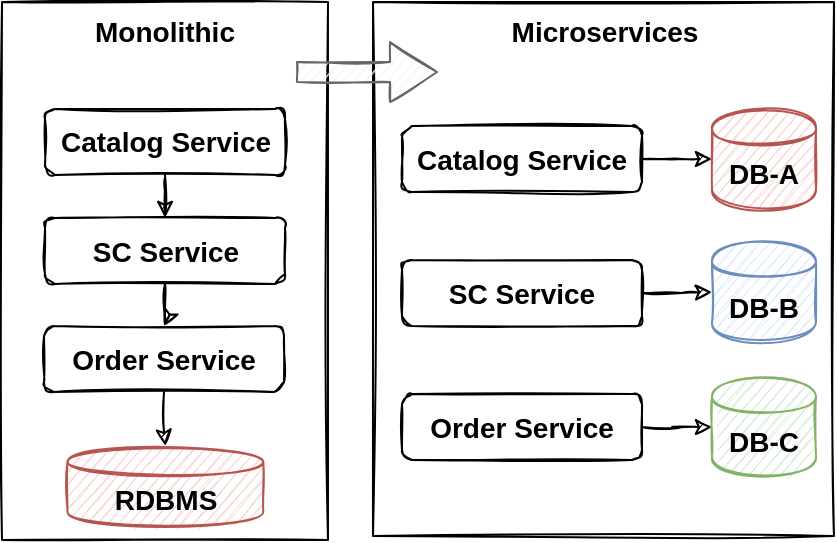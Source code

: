<mxfile version="14.6.13" type="device"><diagram id="O4We3TlcgWNvYi_soNku" name="Page-1"><mxGraphModel dx="1385" dy="338" grid="0" gridSize="10" guides="1" tooltips="1" connect="1" arrows="1" fold="1" page="0" pageScale="1" pageWidth="850" pageHeight="1100" math="0" shadow="0"><root><mxCell id="0"/><mxCell id="1" parent="0"/><mxCell id="xDoISwhZT8jhmeA54HAn-1" value="Monolithic" style="whiteSpace=wrap;html=1;fontSize=14;fontStyle=1;verticalAlign=top;sketch=1;" vertex="1" parent="1"><mxGeometry x="-615" y="200" width="163" height="269" as="geometry"/></mxCell><mxCell id="xDoISwhZT8jhmeA54HAn-2" value="RDBMS" style="shape=cylinder;whiteSpace=wrap;html=1;boundedLbl=1;backgroundOutline=1;fontSize=14;fontStyle=1;fillColor=#f8cecc;strokeColor=#b85450;sketch=1;" vertex="1" parent="1"><mxGeometry x="-582.25" y="422" width="97.88" height="41" as="geometry"/></mxCell><mxCell id="xDoISwhZT8jhmeA54HAn-3" style="edgeStyle=orthogonalEdgeStyle;rounded=0;sketch=1;orthogonalLoop=1;jettySize=auto;html=1;" edge="1" parent="1" source="xDoISwhZT8jhmeA54HAn-4" target="xDoISwhZT8jhmeA54HAn-6"><mxGeometry relative="1" as="geometry"/></mxCell><mxCell id="xDoISwhZT8jhmeA54HAn-4" value="Catalog Service" style="rounded=1;whiteSpace=wrap;html=1;fontSize=14;fontStyle=1;sketch=1;" vertex="1" parent="1"><mxGeometry x="-593.5" y="253.5" width="120" height="33" as="geometry"/></mxCell><mxCell id="xDoISwhZT8jhmeA54HAn-5" style="edgeStyle=orthogonalEdgeStyle;rounded=0;sketch=1;orthogonalLoop=1;jettySize=auto;html=1;" edge="1" parent="1" source="xDoISwhZT8jhmeA54HAn-6" target="xDoISwhZT8jhmeA54HAn-8"><mxGeometry relative="1" as="geometry"/></mxCell><mxCell id="xDoISwhZT8jhmeA54HAn-6" value="SC Service" style="rounded=1;whiteSpace=wrap;html=1;fontSize=14;fontStyle=1;sketch=1;" vertex="1" parent="1"><mxGeometry x="-593.5" y="308" width="120" height="33" as="geometry"/></mxCell><mxCell id="xDoISwhZT8jhmeA54HAn-7" style="edgeStyle=orthogonalEdgeStyle;rounded=0;sketch=1;orthogonalLoop=1;jettySize=auto;html=1;entryX=0.5;entryY=0;entryDx=0;entryDy=0;" edge="1" parent="1" source="xDoISwhZT8jhmeA54HAn-8" target="xDoISwhZT8jhmeA54HAn-2"><mxGeometry relative="1" as="geometry"/></mxCell><mxCell id="xDoISwhZT8jhmeA54HAn-8" value="Order Service" style="rounded=1;whiteSpace=wrap;html=1;fontSize=14;fontStyle=1;sketch=1;" vertex="1" parent="1"><mxGeometry x="-594" y="362" width="120" height="33" as="geometry"/></mxCell><mxCell id="xDoISwhZT8jhmeA54HAn-9" value="Microservices" style="whiteSpace=wrap;html=1;fontSize=14;fontStyle=1;verticalAlign=top;sketch=1;" vertex="1" parent="1"><mxGeometry x="-429.5" y="200" width="230.5" height="267" as="geometry"/></mxCell><mxCell id="xDoISwhZT8jhmeA54HAn-10" value="" style="edgeStyle=orthogonalEdgeStyle;rounded=0;orthogonalLoop=1;jettySize=auto;html=1;sketch=1;" edge="1" parent="1" source="xDoISwhZT8jhmeA54HAn-11" target="xDoISwhZT8jhmeA54HAn-12"><mxGeometry relative="1" as="geometry"/></mxCell><mxCell id="xDoISwhZT8jhmeA54HAn-11" value="Catalog Service" style="rounded=1;whiteSpace=wrap;html=1;fontSize=14;fontStyle=1;sketch=1;" vertex="1" parent="1"><mxGeometry x="-415" y="262" width="120" height="33" as="geometry"/></mxCell><mxCell id="xDoISwhZT8jhmeA54HAn-12" value="DB-A" style="shape=cylinder;whiteSpace=wrap;html=1;boundedLbl=1;backgroundOutline=1;rounded=1;fontSize=14;fontStyle=1;sketch=1;fillColor=#f8cecc;strokeColor=#b85450;" vertex="1" parent="1"><mxGeometry x="-260" y="253.5" width="52" height="50" as="geometry"/></mxCell><mxCell id="xDoISwhZT8jhmeA54HAn-13" style="edgeStyle=orthogonalEdgeStyle;rounded=0;sketch=1;orthogonalLoop=1;jettySize=auto;html=1;" edge="1" parent="1" source="xDoISwhZT8jhmeA54HAn-14" target="xDoISwhZT8jhmeA54HAn-16"><mxGeometry relative="1" as="geometry"/></mxCell><mxCell id="xDoISwhZT8jhmeA54HAn-14" value="SC Service" style="rounded=1;whiteSpace=wrap;html=1;fontSize=14;fontStyle=1;sketch=1;" vertex="1" parent="1"><mxGeometry x="-415" y="329" width="120" height="33" as="geometry"/></mxCell><mxCell id="xDoISwhZT8jhmeA54HAn-15" style="edgeStyle=orthogonalEdgeStyle;rounded=0;sketch=1;orthogonalLoop=1;jettySize=auto;html=1;exitX=0.5;exitY=1;exitDx=0;exitDy=0;" edge="1" parent="1" source="xDoISwhZT8jhmeA54HAn-11" target="xDoISwhZT8jhmeA54HAn-11"><mxGeometry relative="1" as="geometry"/></mxCell><mxCell id="xDoISwhZT8jhmeA54HAn-16" value="DB-B" style="shape=cylinder;whiteSpace=wrap;html=1;boundedLbl=1;backgroundOutline=1;rounded=1;fontSize=14;fontStyle=1;sketch=1;fillColor=#dae8fc;strokeColor=#6c8ebf;" vertex="1" parent="1"><mxGeometry x="-260" y="320" width="52" height="50" as="geometry"/></mxCell><mxCell id="xDoISwhZT8jhmeA54HAn-17" style="edgeStyle=orthogonalEdgeStyle;rounded=0;sketch=1;orthogonalLoop=1;jettySize=auto;html=1;" edge="1" parent="1" source="xDoISwhZT8jhmeA54HAn-18" target="xDoISwhZT8jhmeA54HAn-19"><mxGeometry relative="1" as="geometry"/></mxCell><mxCell id="xDoISwhZT8jhmeA54HAn-18" value="Order Service" style="rounded=1;whiteSpace=wrap;html=1;fontSize=14;fontStyle=1;sketch=1;" vertex="1" parent="1"><mxGeometry x="-415" y="396" width="120" height="33" as="geometry"/></mxCell><mxCell id="xDoISwhZT8jhmeA54HAn-19" value="DB-C" style="shape=cylinder;whiteSpace=wrap;html=1;boundedLbl=1;backgroundOutline=1;rounded=1;fontSize=14;fontStyle=1;sketch=1;fillColor=#d5e8d4;strokeColor=#82b366;" vertex="1" parent="1"><mxGeometry x="-260" y="387.5" width="52" height="50" as="geometry"/></mxCell><mxCell id="xDoISwhZT8jhmeA54HAn-20" value="" style="shape=flexArrow;endArrow=classic;html=1;sketch=1;endWidth=19;endSize=7.49;fillColor=#f5f5f5;strokeColor=#666666;" edge="1" parent="1"><mxGeometry width="50" height="50" relative="1" as="geometry"><mxPoint x="-468" y="235" as="sourcePoint"/><mxPoint x="-397" y="235" as="targetPoint"/></mxGeometry></mxCell></root></mxGraphModel></diagram></mxfile>